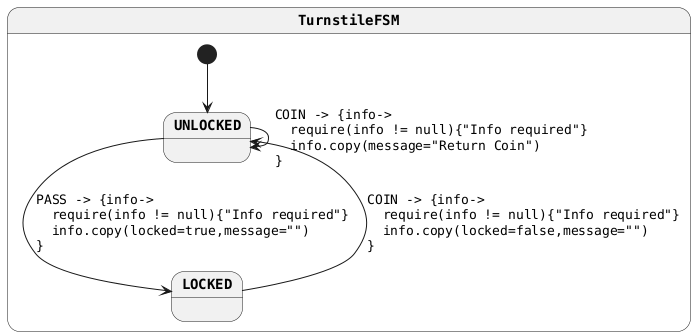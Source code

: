 @startuml
skinparam monochrome true
skinparam StateFontName Helvetica
skinparam defaultFontName Monospaced
skinparam defaultFontStyle Bold
skinparam state {
    FontStyle Bold
}
state TurnstileFSM {
[*] --> UNLOCKED
LOCKED --> UNLOCKED : COIN -> {info->\l  require(info != null){"Info required"}\l  info.copy(locked=false,message="")\l}
UNLOCKED --> LOCKED : PASS -> {info->\l  require(info != null){"Info required"}\l  info.copy(locked=true,message="")\l}
UNLOCKED --> UNLOCKED : COIN -> {info->\l  require(info != null){"Info required"}\l  info.copy(message="Return Coin")\l}
}
@enduml
